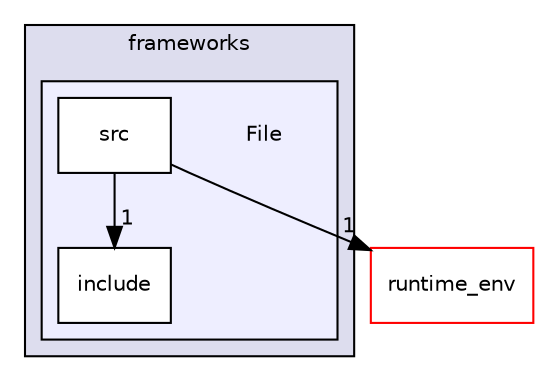 digraph "frameworks/File" {
  compound=true
  node [ fontsize="10", fontname="Helvetica"];
  edge [ labelfontsize="10", labelfontname="Helvetica"];
  subgraph clusterdir_27e7b6da28153e106312658788f622d3 {
    graph [ bgcolor="#ddddee", pencolor="black", label="frameworks" fontname="Helvetica", fontsize="10", URL="dir_27e7b6da28153e106312658788f622d3.html"]
  subgraph clusterdir_7b7214e65a6924b84c23466be1b3e3d4 {
    graph [ bgcolor="#eeeeff", pencolor="black", label="" URL="dir_7b7214e65a6924b84c23466be1b3e3d4.html"];
    dir_7b7214e65a6924b84c23466be1b3e3d4 [shape=plaintext label="File"];
    dir_87737f84d906fcd50b28c10fbac3de6c [shape=box label="include" color="black" fillcolor="white" style="filled" URL="dir_87737f84d906fcd50b28c10fbac3de6c.html"];
    dir_bfa40b2efcd20afac7a2bf72a3e48404 [shape=box label="src" color="black" fillcolor="white" style="filled" URL="dir_bfa40b2efcd20afac7a2bf72a3e48404.html"];
  }
  }
  dir_f225e4d86008d3e73336a06c8611e2b4 [shape=box label="runtime_env" fillcolor="white" style="filled" color="red" URL="dir_f225e4d86008d3e73336a06c8611e2b4.html"];
  dir_bfa40b2efcd20afac7a2bf72a3e48404->dir_87737f84d906fcd50b28c10fbac3de6c [headlabel="1", labeldistance=1.5 headhref="dir_000018_000017.html"];
  dir_bfa40b2efcd20afac7a2bf72a3e48404->dir_f225e4d86008d3e73336a06c8611e2b4 [headlabel="1", labeldistance=1.5 headhref="dir_000018_000034.html"];
}
